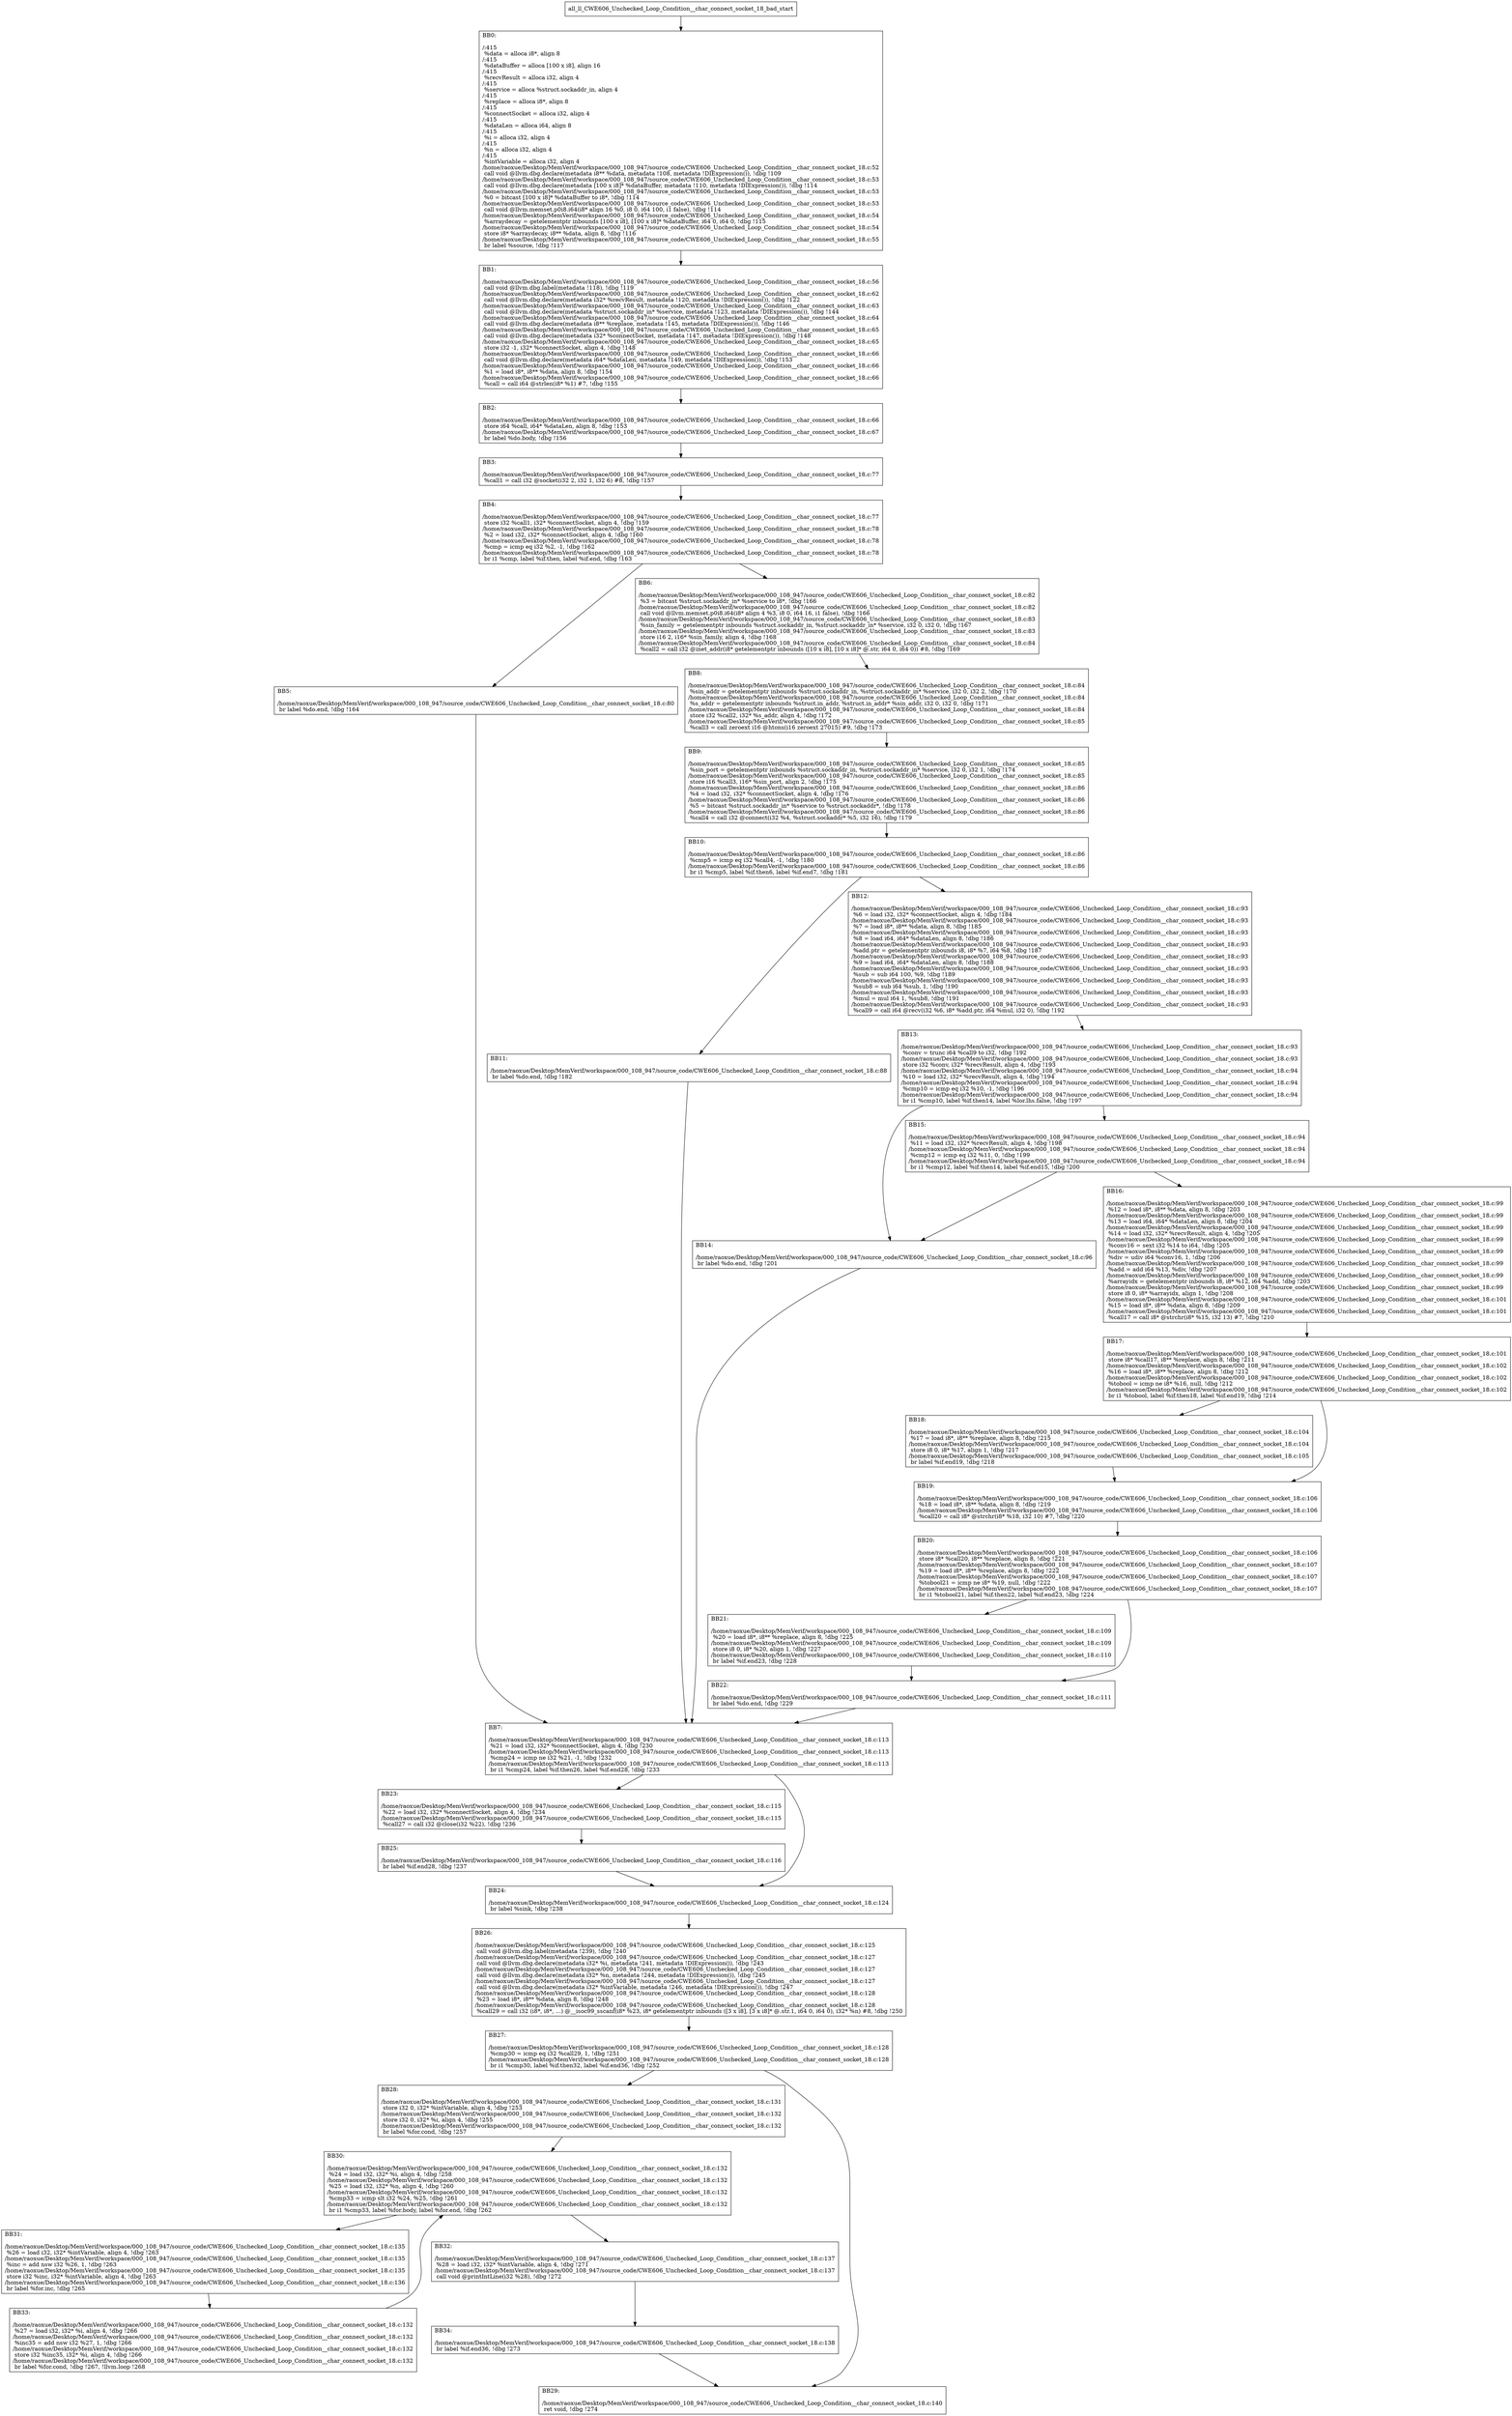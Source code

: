 digraph "CFG for'all_ll_CWE606_Unchecked_Loop_Condition__char_connect_socket_18_bad' function" {
	BBall_ll_CWE606_Unchecked_Loop_Condition__char_connect_socket_18_bad_start[shape=record,label="{all_ll_CWE606_Unchecked_Loop_Condition__char_connect_socket_18_bad_start}"];
	BBall_ll_CWE606_Unchecked_Loop_Condition__char_connect_socket_18_bad_start-> all_ll_CWE606_Unchecked_Loop_Condition__char_connect_socket_18_badBB0;
	all_ll_CWE606_Unchecked_Loop_Condition__char_connect_socket_18_badBB0 [shape=record, label="{BB0:\l\l/:415\l
  %data = alloca i8*, align 8\l
/:415\l
  %dataBuffer = alloca [100 x i8], align 16\l
/:415\l
  %recvResult = alloca i32, align 4\l
/:415\l
  %service = alloca %struct.sockaddr_in, align 4\l
/:415\l
  %replace = alloca i8*, align 8\l
/:415\l
  %connectSocket = alloca i32, align 4\l
/:415\l
  %dataLen = alloca i64, align 8\l
/:415\l
  %i = alloca i32, align 4\l
/:415\l
  %n = alloca i32, align 4\l
/:415\l
  %intVariable = alloca i32, align 4\l
/home/raoxue/Desktop/MemVerif/workspace/000_108_947/source_code/CWE606_Unchecked_Loop_Condition__char_connect_socket_18.c:52\l
  call void @llvm.dbg.declare(metadata i8** %data, metadata !108, metadata !DIExpression()), !dbg !109\l
/home/raoxue/Desktop/MemVerif/workspace/000_108_947/source_code/CWE606_Unchecked_Loop_Condition__char_connect_socket_18.c:53\l
  call void @llvm.dbg.declare(metadata [100 x i8]* %dataBuffer, metadata !110, metadata !DIExpression()), !dbg !114\l
/home/raoxue/Desktop/MemVerif/workspace/000_108_947/source_code/CWE606_Unchecked_Loop_Condition__char_connect_socket_18.c:53\l
  %0 = bitcast [100 x i8]* %dataBuffer to i8*, !dbg !114\l
/home/raoxue/Desktop/MemVerif/workspace/000_108_947/source_code/CWE606_Unchecked_Loop_Condition__char_connect_socket_18.c:53\l
  call void @llvm.memset.p0i8.i64(i8* align 16 %0, i8 0, i64 100, i1 false), !dbg !114\l
/home/raoxue/Desktop/MemVerif/workspace/000_108_947/source_code/CWE606_Unchecked_Loop_Condition__char_connect_socket_18.c:54\l
  %arraydecay = getelementptr inbounds [100 x i8], [100 x i8]* %dataBuffer, i64 0, i64 0, !dbg !115\l
/home/raoxue/Desktop/MemVerif/workspace/000_108_947/source_code/CWE606_Unchecked_Loop_Condition__char_connect_socket_18.c:54\l
  store i8* %arraydecay, i8** %data, align 8, !dbg !116\l
/home/raoxue/Desktop/MemVerif/workspace/000_108_947/source_code/CWE606_Unchecked_Loop_Condition__char_connect_socket_18.c:55\l
  br label %source, !dbg !117\l
}"];
	all_ll_CWE606_Unchecked_Loop_Condition__char_connect_socket_18_badBB0-> all_ll_CWE606_Unchecked_Loop_Condition__char_connect_socket_18_badBB1;
	all_ll_CWE606_Unchecked_Loop_Condition__char_connect_socket_18_badBB1 [shape=record, label="{BB1:\l\l/home/raoxue/Desktop/MemVerif/workspace/000_108_947/source_code/CWE606_Unchecked_Loop_Condition__char_connect_socket_18.c:56\l
  call void @llvm.dbg.label(metadata !118), !dbg !119\l
/home/raoxue/Desktop/MemVerif/workspace/000_108_947/source_code/CWE606_Unchecked_Loop_Condition__char_connect_socket_18.c:62\l
  call void @llvm.dbg.declare(metadata i32* %recvResult, metadata !120, metadata !DIExpression()), !dbg !122\l
/home/raoxue/Desktop/MemVerif/workspace/000_108_947/source_code/CWE606_Unchecked_Loop_Condition__char_connect_socket_18.c:63\l
  call void @llvm.dbg.declare(metadata %struct.sockaddr_in* %service, metadata !123, metadata !DIExpression()), !dbg !144\l
/home/raoxue/Desktop/MemVerif/workspace/000_108_947/source_code/CWE606_Unchecked_Loop_Condition__char_connect_socket_18.c:64\l
  call void @llvm.dbg.declare(metadata i8** %replace, metadata !145, metadata !DIExpression()), !dbg !146\l
/home/raoxue/Desktop/MemVerif/workspace/000_108_947/source_code/CWE606_Unchecked_Loop_Condition__char_connect_socket_18.c:65\l
  call void @llvm.dbg.declare(metadata i32* %connectSocket, metadata !147, metadata !DIExpression()), !dbg !148\l
/home/raoxue/Desktop/MemVerif/workspace/000_108_947/source_code/CWE606_Unchecked_Loop_Condition__char_connect_socket_18.c:65\l
  store i32 -1, i32* %connectSocket, align 4, !dbg !148\l
/home/raoxue/Desktop/MemVerif/workspace/000_108_947/source_code/CWE606_Unchecked_Loop_Condition__char_connect_socket_18.c:66\l
  call void @llvm.dbg.declare(metadata i64* %dataLen, metadata !149, metadata !DIExpression()), !dbg !153\l
/home/raoxue/Desktop/MemVerif/workspace/000_108_947/source_code/CWE606_Unchecked_Loop_Condition__char_connect_socket_18.c:66\l
  %1 = load i8*, i8** %data, align 8, !dbg !154\l
/home/raoxue/Desktop/MemVerif/workspace/000_108_947/source_code/CWE606_Unchecked_Loop_Condition__char_connect_socket_18.c:66\l
  %call = call i64 @strlen(i8* %1) #7, !dbg !155\l
}"];
	all_ll_CWE606_Unchecked_Loop_Condition__char_connect_socket_18_badBB1-> all_ll_CWE606_Unchecked_Loop_Condition__char_connect_socket_18_badBB2;
	all_ll_CWE606_Unchecked_Loop_Condition__char_connect_socket_18_badBB2 [shape=record, label="{BB2:\l\l/home/raoxue/Desktop/MemVerif/workspace/000_108_947/source_code/CWE606_Unchecked_Loop_Condition__char_connect_socket_18.c:66\l
  store i64 %call, i64* %dataLen, align 8, !dbg !153\l
/home/raoxue/Desktop/MemVerif/workspace/000_108_947/source_code/CWE606_Unchecked_Loop_Condition__char_connect_socket_18.c:67\l
  br label %do.body, !dbg !156\l
}"];
	all_ll_CWE606_Unchecked_Loop_Condition__char_connect_socket_18_badBB2-> all_ll_CWE606_Unchecked_Loop_Condition__char_connect_socket_18_badBB3;
	all_ll_CWE606_Unchecked_Loop_Condition__char_connect_socket_18_badBB3 [shape=record, label="{BB3:\l\l/home/raoxue/Desktop/MemVerif/workspace/000_108_947/source_code/CWE606_Unchecked_Loop_Condition__char_connect_socket_18.c:77\l
  %call1 = call i32 @socket(i32 2, i32 1, i32 6) #8, !dbg !157\l
}"];
	all_ll_CWE606_Unchecked_Loop_Condition__char_connect_socket_18_badBB3-> all_ll_CWE606_Unchecked_Loop_Condition__char_connect_socket_18_badBB4;
	all_ll_CWE606_Unchecked_Loop_Condition__char_connect_socket_18_badBB4 [shape=record, label="{BB4:\l\l/home/raoxue/Desktop/MemVerif/workspace/000_108_947/source_code/CWE606_Unchecked_Loop_Condition__char_connect_socket_18.c:77\l
  store i32 %call1, i32* %connectSocket, align 4, !dbg !159\l
/home/raoxue/Desktop/MemVerif/workspace/000_108_947/source_code/CWE606_Unchecked_Loop_Condition__char_connect_socket_18.c:78\l
  %2 = load i32, i32* %connectSocket, align 4, !dbg !160\l
/home/raoxue/Desktop/MemVerif/workspace/000_108_947/source_code/CWE606_Unchecked_Loop_Condition__char_connect_socket_18.c:78\l
  %cmp = icmp eq i32 %2, -1, !dbg !162\l
/home/raoxue/Desktop/MemVerif/workspace/000_108_947/source_code/CWE606_Unchecked_Loop_Condition__char_connect_socket_18.c:78\l
  br i1 %cmp, label %if.then, label %if.end, !dbg !163\l
}"];
	all_ll_CWE606_Unchecked_Loop_Condition__char_connect_socket_18_badBB4-> all_ll_CWE606_Unchecked_Loop_Condition__char_connect_socket_18_badBB5;
	all_ll_CWE606_Unchecked_Loop_Condition__char_connect_socket_18_badBB4-> all_ll_CWE606_Unchecked_Loop_Condition__char_connect_socket_18_badBB6;
	all_ll_CWE606_Unchecked_Loop_Condition__char_connect_socket_18_badBB5 [shape=record, label="{BB5:\l\l/home/raoxue/Desktop/MemVerif/workspace/000_108_947/source_code/CWE606_Unchecked_Loop_Condition__char_connect_socket_18.c:80\l
  br label %do.end, !dbg !164\l
}"];
	all_ll_CWE606_Unchecked_Loop_Condition__char_connect_socket_18_badBB5-> all_ll_CWE606_Unchecked_Loop_Condition__char_connect_socket_18_badBB7;
	all_ll_CWE606_Unchecked_Loop_Condition__char_connect_socket_18_badBB6 [shape=record, label="{BB6:\l\l/home/raoxue/Desktop/MemVerif/workspace/000_108_947/source_code/CWE606_Unchecked_Loop_Condition__char_connect_socket_18.c:82\l
  %3 = bitcast %struct.sockaddr_in* %service to i8*, !dbg !166\l
/home/raoxue/Desktop/MemVerif/workspace/000_108_947/source_code/CWE606_Unchecked_Loop_Condition__char_connect_socket_18.c:82\l
  call void @llvm.memset.p0i8.i64(i8* align 4 %3, i8 0, i64 16, i1 false), !dbg !166\l
/home/raoxue/Desktop/MemVerif/workspace/000_108_947/source_code/CWE606_Unchecked_Loop_Condition__char_connect_socket_18.c:83\l
  %sin_family = getelementptr inbounds %struct.sockaddr_in, %struct.sockaddr_in* %service, i32 0, i32 0, !dbg !167\l
/home/raoxue/Desktop/MemVerif/workspace/000_108_947/source_code/CWE606_Unchecked_Loop_Condition__char_connect_socket_18.c:83\l
  store i16 2, i16* %sin_family, align 4, !dbg !168\l
/home/raoxue/Desktop/MemVerif/workspace/000_108_947/source_code/CWE606_Unchecked_Loop_Condition__char_connect_socket_18.c:84\l
  %call2 = call i32 @inet_addr(i8* getelementptr inbounds ([10 x i8], [10 x i8]* @.str, i64 0, i64 0)) #8, !dbg !169\l
}"];
	all_ll_CWE606_Unchecked_Loop_Condition__char_connect_socket_18_badBB6-> all_ll_CWE606_Unchecked_Loop_Condition__char_connect_socket_18_badBB8;
	all_ll_CWE606_Unchecked_Loop_Condition__char_connect_socket_18_badBB8 [shape=record, label="{BB8:\l\l/home/raoxue/Desktop/MemVerif/workspace/000_108_947/source_code/CWE606_Unchecked_Loop_Condition__char_connect_socket_18.c:84\l
  %sin_addr = getelementptr inbounds %struct.sockaddr_in, %struct.sockaddr_in* %service, i32 0, i32 2, !dbg !170\l
/home/raoxue/Desktop/MemVerif/workspace/000_108_947/source_code/CWE606_Unchecked_Loop_Condition__char_connect_socket_18.c:84\l
  %s_addr = getelementptr inbounds %struct.in_addr, %struct.in_addr* %sin_addr, i32 0, i32 0, !dbg !171\l
/home/raoxue/Desktop/MemVerif/workspace/000_108_947/source_code/CWE606_Unchecked_Loop_Condition__char_connect_socket_18.c:84\l
  store i32 %call2, i32* %s_addr, align 4, !dbg !172\l
/home/raoxue/Desktop/MemVerif/workspace/000_108_947/source_code/CWE606_Unchecked_Loop_Condition__char_connect_socket_18.c:85\l
  %call3 = call zeroext i16 @htons(i16 zeroext 27015) #9, !dbg !173\l
}"];
	all_ll_CWE606_Unchecked_Loop_Condition__char_connect_socket_18_badBB8-> all_ll_CWE606_Unchecked_Loop_Condition__char_connect_socket_18_badBB9;
	all_ll_CWE606_Unchecked_Loop_Condition__char_connect_socket_18_badBB9 [shape=record, label="{BB9:\l\l/home/raoxue/Desktop/MemVerif/workspace/000_108_947/source_code/CWE606_Unchecked_Loop_Condition__char_connect_socket_18.c:85\l
  %sin_port = getelementptr inbounds %struct.sockaddr_in, %struct.sockaddr_in* %service, i32 0, i32 1, !dbg !174\l
/home/raoxue/Desktop/MemVerif/workspace/000_108_947/source_code/CWE606_Unchecked_Loop_Condition__char_connect_socket_18.c:85\l
  store i16 %call3, i16* %sin_port, align 2, !dbg !175\l
/home/raoxue/Desktop/MemVerif/workspace/000_108_947/source_code/CWE606_Unchecked_Loop_Condition__char_connect_socket_18.c:86\l
  %4 = load i32, i32* %connectSocket, align 4, !dbg !176\l
/home/raoxue/Desktop/MemVerif/workspace/000_108_947/source_code/CWE606_Unchecked_Loop_Condition__char_connect_socket_18.c:86\l
  %5 = bitcast %struct.sockaddr_in* %service to %struct.sockaddr*, !dbg !178\l
/home/raoxue/Desktop/MemVerif/workspace/000_108_947/source_code/CWE606_Unchecked_Loop_Condition__char_connect_socket_18.c:86\l
  %call4 = call i32 @connect(i32 %4, %struct.sockaddr* %5, i32 16), !dbg !179\l
}"];
	all_ll_CWE606_Unchecked_Loop_Condition__char_connect_socket_18_badBB9-> all_ll_CWE606_Unchecked_Loop_Condition__char_connect_socket_18_badBB10;
	all_ll_CWE606_Unchecked_Loop_Condition__char_connect_socket_18_badBB10 [shape=record, label="{BB10:\l\l/home/raoxue/Desktop/MemVerif/workspace/000_108_947/source_code/CWE606_Unchecked_Loop_Condition__char_connect_socket_18.c:86\l
  %cmp5 = icmp eq i32 %call4, -1, !dbg !180\l
/home/raoxue/Desktop/MemVerif/workspace/000_108_947/source_code/CWE606_Unchecked_Loop_Condition__char_connect_socket_18.c:86\l
  br i1 %cmp5, label %if.then6, label %if.end7, !dbg !181\l
}"];
	all_ll_CWE606_Unchecked_Loop_Condition__char_connect_socket_18_badBB10-> all_ll_CWE606_Unchecked_Loop_Condition__char_connect_socket_18_badBB11;
	all_ll_CWE606_Unchecked_Loop_Condition__char_connect_socket_18_badBB10-> all_ll_CWE606_Unchecked_Loop_Condition__char_connect_socket_18_badBB12;
	all_ll_CWE606_Unchecked_Loop_Condition__char_connect_socket_18_badBB11 [shape=record, label="{BB11:\l\l/home/raoxue/Desktop/MemVerif/workspace/000_108_947/source_code/CWE606_Unchecked_Loop_Condition__char_connect_socket_18.c:88\l
  br label %do.end, !dbg !182\l
}"];
	all_ll_CWE606_Unchecked_Loop_Condition__char_connect_socket_18_badBB11-> all_ll_CWE606_Unchecked_Loop_Condition__char_connect_socket_18_badBB7;
	all_ll_CWE606_Unchecked_Loop_Condition__char_connect_socket_18_badBB12 [shape=record, label="{BB12:\l\l/home/raoxue/Desktop/MemVerif/workspace/000_108_947/source_code/CWE606_Unchecked_Loop_Condition__char_connect_socket_18.c:93\l
  %6 = load i32, i32* %connectSocket, align 4, !dbg !184\l
/home/raoxue/Desktop/MemVerif/workspace/000_108_947/source_code/CWE606_Unchecked_Loop_Condition__char_connect_socket_18.c:93\l
  %7 = load i8*, i8** %data, align 8, !dbg !185\l
/home/raoxue/Desktop/MemVerif/workspace/000_108_947/source_code/CWE606_Unchecked_Loop_Condition__char_connect_socket_18.c:93\l
  %8 = load i64, i64* %dataLen, align 8, !dbg !186\l
/home/raoxue/Desktop/MemVerif/workspace/000_108_947/source_code/CWE606_Unchecked_Loop_Condition__char_connect_socket_18.c:93\l
  %add.ptr = getelementptr inbounds i8, i8* %7, i64 %8, !dbg !187\l
/home/raoxue/Desktop/MemVerif/workspace/000_108_947/source_code/CWE606_Unchecked_Loop_Condition__char_connect_socket_18.c:93\l
  %9 = load i64, i64* %dataLen, align 8, !dbg !188\l
/home/raoxue/Desktop/MemVerif/workspace/000_108_947/source_code/CWE606_Unchecked_Loop_Condition__char_connect_socket_18.c:93\l
  %sub = sub i64 100, %9, !dbg !189\l
/home/raoxue/Desktop/MemVerif/workspace/000_108_947/source_code/CWE606_Unchecked_Loop_Condition__char_connect_socket_18.c:93\l
  %sub8 = sub i64 %sub, 1, !dbg !190\l
/home/raoxue/Desktop/MemVerif/workspace/000_108_947/source_code/CWE606_Unchecked_Loop_Condition__char_connect_socket_18.c:93\l
  %mul = mul i64 1, %sub8, !dbg !191\l
/home/raoxue/Desktop/MemVerif/workspace/000_108_947/source_code/CWE606_Unchecked_Loop_Condition__char_connect_socket_18.c:93\l
  %call9 = call i64 @recv(i32 %6, i8* %add.ptr, i64 %mul, i32 0), !dbg !192\l
}"];
	all_ll_CWE606_Unchecked_Loop_Condition__char_connect_socket_18_badBB12-> all_ll_CWE606_Unchecked_Loop_Condition__char_connect_socket_18_badBB13;
	all_ll_CWE606_Unchecked_Loop_Condition__char_connect_socket_18_badBB13 [shape=record, label="{BB13:\l\l/home/raoxue/Desktop/MemVerif/workspace/000_108_947/source_code/CWE606_Unchecked_Loop_Condition__char_connect_socket_18.c:93\l
  %conv = trunc i64 %call9 to i32, !dbg !192\l
/home/raoxue/Desktop/MemVerif/workspace/000_108_947/source_code/CWE606_Unchecked_Loop_Condition__char_connect_socket_18.c:93\l
  store i32 %conv, i32* %recvResult, align 4, !dbg !193\l
/home/raoxue/Desktop/MemVerif/workspace/000_108_947/source_code/CWE606_Unchecked_Loop_Condition__char_connect_socket_18.c:94\l
  %10 = load i32, i32* %recvResult, align 4, !dbg !194\l
/home/raoxue/Desktop/MemVerif/workspace/000_108_947/source_code/CWE606_Unchecked_Loop_Condition__char_connect_socket_18.c:94\l
  %cmp10 = icmp eq i32 %10, -1, !dbg !196\l
/home/raoxue/Desktop/MemVerif/workspace/000_108_947/source_code/CWE606_Unchecked_Loop_Condition__char_connect_socket_18.c:94\l
  br i1 %cmp10, label %if.then14, label %lor.lhs.false, !dbg !197\l
}"];
	all_ll_CWE606_Unchecked_Loop_Condition__char_connect_socket_18_badBB13-> all_ll_CWE606_Unchecked_Loop_Condition__char_connect_socket_18_badBB14;
	all_ll_CWE606_Unchecked_Loop_Condition__char_connect_socket_18_badBB13-> all_ll_CWE606_Unchecked_Loop_Condition__char_connect_socket_18_badBB15;
	all_ll_CWE606_Unchecked_Loop_Condition__char_connect_socket_18_badBB15 [shape=record, label="{BB15:\l\l/home/raoxue/Desktop/MemVerif/workspace/000_108_947/source_code/CWE606_Unchecked_Loop_Condition__char_connect_socket_18.c:94\l
  %11 = load i32, i32* %recvResult, align 4, !dbg !198\l
/home/raoxue/Desktop/MemVerif/workspace/000_108_947/source_code/CWE606_Unchecked_Loop_Condition__char_connect_socket_18.c:94\l
  %cmp12 = icmp eq i32 %11, 0, !dbg !199\l
/home/raoxue/Desktop/MemVerif/workspace/000_108_947/source_code/CWE606_Unchecked_Loop_Condition__char_connect_socket_18.c:94\l
  br i1 %cmp12, label %if.then14, label %if.end15, !dbg !200\l
}"];
	all_ll_CWE606_Unchecked_Loop_Condition__char_connect_socket_18_badBB15-> all_ll_CWE606_Unchecked_Loop_Condition__char_connect_socket_18_badBB14;
	all_ll_CWE606_Unchecked_Loop_Condition__char_connect_socket_18_badBB15-> all_ll_CWE606_Unchecked_Loop_Condition__char_connect_socket_18_badBB16;
	all_ll_CWE606_Unchecked_Loop_Condition__char_connect_socket_18_badBB14 [shape=record, label="{BB14:\l\l/home/raoxue/Desktop/MemVerif/workspace/000_108_947/source_code/CWE606_Unchecked_Loop_Condition__char_connect_socket_18.c:96\l
  br label %do.end, !dbg !201\l
}"];
	all_ll_CWE606_Unchecked_Loop_Condition__char_connect_socket_18_badBB14-> all_ll_CWE606_Unchecked_Loop_Condition__char_connect_socket_18_badBB7;
	all_ll_CWE606_Unchecked_Loop_Condition__char_connect_socket_18_badBB16 [shape=record, label="{BB16:\l\l/home/raoxue/Desktop/MemVerif/workspace/000_108_947/source_code/CWE606_Unchecked_Loop_Condition__char_connect_socket_18.c:99\l
  %12 = load i8*, i8** %data, align 8, !dbg !203\l
/home/raoxue/Desktop/MemVerif/workspace/000_108_947/source_code/CWE606_Unchecked_Loop_Condition__char_connect_socket_18.c:99\l
  %13 = load i64, i64* %dataLen, align 8, !dbg !204\l
/home/raoxue/Desktop/MemVerif/workspace/000_108_947/source_code/CWE606_Unchecked_Loop_Condition__char_connect_socket_18.c:99\l
  %14 = load i32, i32* %recvResult, align 4, !dbg !205\l
/home/raoxue/Desktop/MemVerif/workspace/000_108_947/source_code/CWE606_Unchecked_Loop_Condition__char_connect_socket_18.c:99\l
  %conv16 = sext i32 %14 to i64, !dbg !205\l
/home/raoxue/Desktop/MemVerif/workspace/000_108_947/source_code/CWE606_Unchecked_Loop_Condition__char_connect_socket_18.c:99\l
  %div = udiv i64 %conv16, 1, !dbg !206\l
/home/raoxue/Desktop/MemVerif/workspace/000_108_947/source_code/CWE606_Unchecked_Loop_Condition__char_connect_socket_18.c:99\l
  %add = add i64 %13, %div, !dbg !207\l
/home/raoxue/Desktop/MemVerif/workspace/000_108_947/source_code/CWE606_Unchecked_Loop_Condition__char_connect_socket_18.c:99\l
  %arrayidx = getelementptr inbounds i8, i8* %12, i64 %add, !dbg !203\l
/home/raoxue/Desktop/MemVerif/workspace/000_108_947/source_code/CWE606_Unchecked_Loop_Condition__char_connect_socket_18.c:99\l
  store i8 0, i8* %arrayidx, align 1, !dbg !208\l
/home/raoxue/Desktop/MemVerif/workspace/000_108_947/source_code/CWE606_Unchecked_Loop_Condition__char_connect_socket_18.c:101\l
  %15 = load i8*, i8** %data, align 8, !dbg !209\l
/home/raoxue/Desktop/MemVerif/workspace/000_108_947/source_code/CWE606_Unchecked_Loop_Condition__char_connect_socket_18.c:101\l
  %call17 = call i8* @strchr(i8* %15, i32 13) #7, !dbg !210\l
}"];
	all_ll_CWE606_Unchecked_Loop_Condition__char_connect_socket_18_badBB16-> all_ll_CWE606_Unchecked_Loop_Condition__char_connect_socket_18_badBB17;
	all_ll_CWE606_Unchecked_Loop_Condition__char_connect_socket_18_badBB17 [shape=record, label="{BB17:\l\l/home/raoxue/Desktop/MemVerif/workspace/000_108_947/source_code/CWE606_Unchecked_Loop_Condition__char_connect_socket_18.c:101\l
  store i8* %call17, i8** %replace, align 8, !dbg !211\l
/home/raoxue/Desktop/MemVerif/workspace/000_108_947/source_code/CWE606_Unchecked_Loop_Condition__char_connect_socket_18.c:102\l
  %16 = load i8*, i8** %replace, align 8, !dbg !212\l
/home/raoxue/Desktop/MemVerif/workspace/000_108_947/source_code/CWE606_Unchecked_Loop_Condition__char_connect_socket_18.c:102\l
  %tobool = icmp ne i8* %16, null, !dbg !212\l
/home/raoxue/Desktop/MemVerif/workspace/000_108_947/source_code/CWE606_Unchecked_Loop_Condition__char_connect_socket_18.c:102\l
  br i1 %tobool, label %if.then18, label %if.end19, !dbg !214\l
}"];
	all_ll_CWE606_Unchecked_Loop_Condition__char_connect_socket_18_badBB17-> all_ll_CWE606_Unchecked_Loop_Condition__char_connect_socket_18_badBB18;
	all_ll_CWE606_Unchecked_Loop_Condition__char_connect_socket_18_badBB17-> all_ll_CWE606_Unchecked_Loop_Condition__char_connect_socket_18_badBB19;
	all_ll_CWE606_Unchecked_Loop_Condition__char_connect_socket_18_badBB18 [shape=record, label="{BB18:\l\l/home/raoxue/Desktop/MemVerif/workspace/000_108_947/source_code/CWE606_Unchecked_Loop_Condition__char_connect_socket_18.c:104\l
  %17 = load i8*, i8** %replace, align 8, !dbg !215\l
/home/raoxue/Desktop/MemVerif/workspace/000_108_947/source_code/CWE606_Unchecked_Loop_Condition__char_connect_socket_18.c:104\l
  store i8 0, i8* %17, align 1, !dbg !217\l
/home/raoxue/Desktop/MemVerif/workspace/000_108_947/source_code/CWE606_Unchecked_Loop_Condition__char_connect_socket_18.c:105\l
  br label %if.end19, !dbg !218\l
}"];
	all_ll_CWE606_Unchecked_Loop_Condition__char_connect_socket_18_badBB18-> all_ll_CWE606_Unchecked_Loop_Condition__char_connect_socket_18_badBB19;
	all_ll_CWE606_Unchecked_Loop_Condition__char_connect_socket_18_badBB19 [shape=record, label="{BB19:\l\l/home/raoxue/Desktop/MemVerif/workspace/000_108_947/source_code/CWE606_Unchecked_Loop_Condition__char_connect_socket_18.c:106\l
  %18 = load i8*, i8** %data, align 8, !dbg !219\l
/home/raoxue/Desktop/MemVerif/workspace/000_108_947/source_code/CWE606_Unchecked_Loop_Condition__char_connect_socket_18.c:106\l
  %call20 = call i8* @strchr(i8* %18, i32 10) #7, !dbg !220\l
}"];
	all_ll_CWE606_Unchecked_Loop_Condition__char_connect_socket_18_badBB19-> all_ll_CWE606_Unchecked_Loop_Condition__char_connect_socket_18_badBB20;
	all_ll_CWE606_Unchecked_Loop_Condition__char_connect_socket_18_badBB20 [shape=record, label="{BB20:\l\l/home/raoxue/Desktop/MemVerif/workspace/000_108_947/source_code/CWE606_Unchecked_Loop_Condition__char_connect_socket_18.c:106\l
  store i8* %call20, i8** %replace, align 8, !dbg !221\l
/home/raoxue/Desktop/MemVerif/workspace/000_108_947/source_code/CWE606_Unchecked_Loop_Condition__char_connect_socket_18.c:107\l
  %19 = load i8*, i8** %replace, align 8, !dbg !222\l
/home/raoxue/Desktop/MemVerif/workspace/000_108_947/source_code/CWE606_Unchecked_Loop_Condition__char_connect_socket_18.c:107\l
  %tobool21 = icmp ne i8* %19, null, !dbg !222\l
/home/raoxue/Desktop/MemVerif/workspace/000_108_947/source_code/CWE606_Unchecked_Loop_Condition__char_connect_socket_18.c:107\l
  br i1 %tobool21, label %if.then22, label %if.end23, !dbg !224\l
}"];
	all_ll_CWE606_Unchecked_Loop_Condition__char_connect_socket_18_badBB20-> all_ll_CWE606_Unchecked_Loop_Condition__char_connect_socket_18_badBB21;
	all_ll_CWE606_Unchecked_Loop_Condition__char_connect_socket_18_badBB20-> all_ll_CWE606_Unchecked_Loop_Condition__char_connect_socket_18_badBB22;
	all_ll_CWE606_Unchecked_Loop_Condition__char_connect_socket_18_badBB21 [shape=record, label="{BB21:\l\l/home/raoxue/Desktop/MemVerif/workspace/000_108_947/source_code/CWE606_Unchecked_Loop_Condition__char_connect_socket_18.c:109\l
  %20 = load i8*, i8** %replace, align 8, !dbg !225\l
/home/raoxue/Desktop/MemVerif/workspace/000_108_947/source_code/CWE606_Unchecked_Loop_Condition__char_connect_socket_18.c:109\l
  store i8 0, i8* %20, align 1, !dbg !227\l
/home/raoxue/Desktop/MemVerif/workspace/000_108_947/source_code/CWE606_Unchecked_Loop_Condition__char_connect_socket_18.c:110\l
  br label %if.end23, !dbg !228\l
}"];
	all_ll_CWE606_Unchecked_Loop_Condition__char_connect_socket_18_badBB21-> all_ll_CWE606_Unchecked_Loop_Condition__char_connect_socket_18_badBB22;
	all_ll_CWE606_Unchecked_Loop_Condition__char_connect_socket_18_badBB22 [shape=record, label="{BB22:\l\l/home/raoxue/Desktop/MemVerif/workspace/000_108_947/source_code/CWE606_Unchecked_Loop_Condition__char_connect_socket_18.c:111\l
  br label %do.end, !dbg !229\l
}"];
	all_ll_CWE606_Unchecked_Loop_Condition__char_connect_socket_18_badBB22-> all_ll_CWE606_Unchecked_Loop_Condition__char_connect_socket_18_badBB7;
	all_ll_CWE606_Unchecked_Loop_Condition__char_connect_socket_18_badBB7 [shape=record, label="{BB7:\l\l/home/raoxue/Desktop/MemVerif/workspace/000_108_947/source_code/CWE606_Unchecked_Loop_Condition__char_connect_socket_18.c:113\l
  %21 = load i32, i32* %connectSocket, align 4, !dbg !230\l
/home/raoxue/Desktop/MemVerif/workspace/000_108_947/source_code/CWE606_Unchecked_Loop_Condition__char_connect_socket_18.c:113\l
  %cmp24 = icmp ne i32 %21, -1, !dbg !232\l
/home/raoxue/Desktop/MemVerif/workspace/000_108_947/source_code/CWE606_Unchecked_Loop_Condition__char_connect_socket_18.c:113\l
  br i1 %cmp24, label %if.then26, label %if.end28, !dbg !233\l
}"];
	all_ll_CWE606_Unchecked_Loop_Condition__char_connect_socket_18_badBB7-> all_ll_CWE606_Unchecked_Loop_Condition__char_connect_socket_18_badBB23;
	all_ll_CWE606_Unchecked_Loop_Condition__char_connect_socket_18_badBB7-> all_ll_CWE606_Unchecked_Loop_Condition__char_connect_socket_18_badBB24;
	all_ll_CWE606_Unchecked_Loop_Condition__char_connect_socket_18_badBB23 [shape=record, label="{BB23:\l\l/home/raoxue/Desktop/MemVerif/workspace/000_108_947/source_code/CWE606_Unchecked_Loop_Condition__char_connect_socket_18.c:115\l
  %22 = load i32, i32* %connectSocket, align 4, !dbg !234\l
/home/raoxue/Desktop/MemVerif/workspace/000_108_947/source_code/CWE606_Unchecked_Loop_Condition__char_connect_socket_18.c:115\l
  %call27 = call i32 @close(i32 %22), !dbg !236\l
}"];
	all_ll_CWE606_Unchecked_Loop_Condition__char_connect_socket_18_badBB23-> all_ll_CWE606_Unchecked_Loop_Condition__char_connect_socket_18_badBB25;
	all_ll_CWE606_Unchecked_Loop_Condition__char_connect_socket_18_badBB25 [shape=record, label="{BB25:\l\l/home/raoxue/Desktop/MemVerif/workspace/000_108_947/source_code/CWE606_Unchecked_Loop_Condition__char_connect_socket_18.c:116\l
  br label %if.end28, !dbg !237\l
}"];
	all_ll_CWE606_Unchecked_Loop_Condition__char_connect_socket_18_badBB25-> all_ll_CWE606_Unchecked_Loop_Condition__char_connect_socket_18_badBB24;
	all_ll_CWE606_Unchecked_Loop_Condition__char_connect_socket_18_badBB24 [shape=record, label="{BB24:\l\l/home/raoxue/Desktop/MemVerif/workspace/000_108_947/source_code/CWE606_Unchecked_Loop_Condition__char_connect_socket_18.c:124\l
  br label %sink, !dbg !238\l
}"];
	all_ll_CWE606_Unchecked_Loop_Condition__char_connect_socket_18_badBB24-> all_ll_CWE606_Unchecked_Loop_Condition__char_connect_socket_18_badBB26;
	all_ll_CWE606_Unchecked_Loop_Condition__char_connect_socket_18_badBB26 [shape=record, label="{BB26:\l\l/home/raoxue/Desktop/MemVerif/workspace/000_108_947/source_code/CWE606_Unchecked_Loop_Condition__char_connect_socket_18.c:125\l
  call void @llvm.dbg.label(metadata !239), !dbg !240\l
/home/raoxue/Desktop/MemVerif/workspace/000_108_947/source_code/CWE606_Unchecked_Loop_Condition__char_connect_socket_18.c:127\l
  call void @llvm.dbg.declare(metadata i32* %i, metadata !241, metadata !DIExpression()), !dbg !243\l
/home/raoxue/Desktop/MemVerif/workspace/000_108_947/source_code/CWE606_Unchecked_Loop_Condition__char_connect_socket_18.c:127\l
  call void @llvm.dbg.declare(metadata i32* %n, metadata !244, metadata !DIExpression()), !dbg !245\l
/home/raoxue/Desktop/MemVerif/workspace/000_108_947/source_code/CWE606_Unchecked_Loop_Condition__char_connect_socket_18.c:127\l
  call void @llvm.dbg.declare(metadata i32* %intVariable, metadata !246, metadata !DIExpression()), !dbg !247\l
/home/raoxue/Desktop/MemVerif/workspace/000_108_947/source_code/CWE606_Unchecked_Loop_Condition__char_connect_socket_18.c:128\l
  %23 = load i8*, i8** %data, align 8, !dbg !248\l
/home/raoxue/Desktop/MemVerif/workspace/000_108_947/source_code/CWE606_Unchecked_Loop_Condition__char_connect_socket_18.c:128\l
  %call29 = call i32 (i8*, i8*, ...) @__isoc99_sscanf(i8* %23, i8* getelementptr inbounds ([3 x i8], [3 x i8]* @.str.1, i64 0, i64 0), i32* %n) #8, !dbg !250\l
}"];
	all_ll_CWE606_Unchecked_Loop_Condition__char_connect_socket_18_badBB26-> all_ll_CWE606_Unchecked_Loop_Condition__char_connect_socket_18_badBB27;
	all_ll_CWE606_Unchecked_Loop_Condition__char_connect_socket_18_badBB27 [shape=record, label="{BB27:\l\l/home/raoxue/Desktop/MemVerif/workspace/000_108_947/source_code/CWE606_Unchecked_Loop_Condition__char_connect_socket_18.c:128\l
  %cmp30 = icmp eq i32 %call29, 1, !dbg !251\l
/home/raoxue/Desktop/MemVerif/workspace/000_108_947/source_code/CWE606_Unchecked_Loop_Condition__char_connect_socket_18.c:128\l
  br i1 %cmp30, label %if.then32, label %if.end36, !dbg !252\l
}"];
	all_ll_CWE606_Unchecked_Loop_Condition__char_connect_socket_18_badBB27-> all_ll_CWE606_Unchecked_Loop_Condition__char_connect_socket_18_badBB28;
	all_ll_CWE606_Unchecked_Loop_Condition__char_connect_socket_18_badBB27-> all_ll_CWE606_Unchecked_Loop_Condition__char_connect_socket_18_badBB29;
	all_ll_CWE606_Unchecked_Loop_Condition__char_connect_socket_18_badBB28 [shape=record, label="{BB28:\l\l/home/raoxue/Desktop/MemVerif/workspace/000_108_947/source_code/CWE606_Unchecked_Loop_Condition__char_connect_socket_18.c:131\l
  store i32 0, i32* %intVariable, align 4, !dbg !253\l
/home/raoxue/Desktop/MemVerif/workspace/000_108_947/source_code/CWE606_Unchecked_Loop_Condition__char_connect_socket_18.c:132\l
  store i32 0, i32* %i, align 4, !dbg !255\l
/home/raoxue/Desktop/MemVerif/workspace/000_108_947/source_code/CWE606_Unchecked_Loop_Condition__char_connect_socket_18.c:132\l
  br label %for.cond, !dbg !257\l
}"];
	all_ll_CWE606_Unchecked_Loop_Condition__char_connect_socket_18_badBB28-> all_ll_CWE606_Unchecked_Loop_Condition__char_connect_socket_18_badBB30;
	all_ll_CWE606_Unchecked_Loop_Condition__char_connect_socket_18_badBB30 [shape=record, label="{BB30:\l\l/home/raoxue/Desktop/MemVerif/workspace/000_108_947/source_code/CWE606_Unchecked_Loop_Condition__char_connect_socket_18.c:132\l
  %24 = load i32, i32* %i, align 4, !dbg !258\l
/home/raoxue/Desktop/MemVerif/workspace/000_108_947/source_code/CWE606_Unchecked_Loop_Condition__char_connect_socket_18.c:132\l
  %25 = load i32, i32* %n, align 4, !dbg !260\l
/home/raoxue/Desktop/MemVerif/workspace/000_108_947/source_code/CWE606_Unchecked_Loop_Condition__char_connect_socket_18.c:132\l
  %cmp33 = icmp slt i32 %24, %25, !dbg !261\l
/home/raoxue/Desktop/MemVerif/workspace/000_108_947/source_code/CWE606_Unchecked_Loop_Condition__char_connect_socket_18.c:132\l
  br i1 %cmp33, label %for.body, label %for.end, !dbg !262\l
}"];
	all_ll_CWE606_Unchecked_Loop_Condition__char_connect_socket_18_badBB30-> all_ll_CWE606_Unchecked_Loop_Condition__char_connect_socket_18_badBB31;
	all_ll_CWE606_Unchecked_Loop_Condition__char_connect_socket_18_badBB30-> all_ll_CWE606_Unchecked_Loop_Condition__char_connect_socket_18_badBB32;
	all_ll_CWE606_Unchecked_Loop_Condition__char_connect_socket_18_badBB31 [shape=record, label="{BB31:\l\l/home/raoxue/Desktop/MemVerif/workspace/000_108_947/source_code/CWE606_Unchecked_Loop_Condition__char_connect_socket_18.c:135\l
  %26 = load i32, i32* %intVariable, align 4, !dbg !263\l
/home/raoxue/Desktop/MemVerif/workspace/000_108_947/source_code/CWE606_Unchecked_Loop_Condition__char_connect_socket_18.c:135\l
  %inc = add nsw i32 %26, 1, !dbg !263\l
/home/raoxue/Desktop/MemVerif/workspace/000_108_947/source_code/CWE606_Unchecked_Loop_Condition__char_connect_socket_18.c:135\l
  store i32 %inc, i32* %intVariable, align 4, !dbg !263\l
/home/raoxue/Desktop/MemVerif/workspace/000_108_947/source_code/CWE606_Unchecked_Loop_Condition__char_connect_socket_18.c:136\l
  br label %for.inc, !dbg !265\l
}"];
	all_ll_CWE606_Unchecked_Loop_Condition__char_connect_socket_18_badBB31-> all_ll_CWE606_Unchecked_Loop_Condition__char_connect_socket_18_badBB33;
	all_ll_CWE606_Unchecked_Loop_Condition__char_connect_socket_18_badBB33 [shape=record, label="{BB33:\l\l/home/raoxue/Desktop/MemVerif/workspace/000_108_947/source_code/CWE606_Unchecked_Loop_Condition__char_connect_socket_18.c:132\l
  %27 = load i32, i32* %i, align 4, !dbg !266\l
/home/raoxue/Desktop/MemVerif/workspace/000_108_947/source_code/CWE606_Unchecked_Loop_Condition__char_connect_socket_18.c:132\l
  %inc35 = add nsw i32 %27, 1, !dbg !266\l
/home/raoxue/Desktop/MemVerif/workspace/000_108_947/source_code/CWE606_Unchecked_Loop_Condition__char_connect_socket_18.c:132\l
  store i32 %inc35, i32* %i, align 4, !dbg !266\l
/home/raoxue/Desktop/MemVerif/workspace/000_108_947/source_code/CWE606_Unchecked_Loop_Condition__char_connect_socket_18.c:132\l
  br label %for.cond, !dbg !267, !llvm.loop !268\l
}"];
	all_ll_CWE606_Unchecked_Loop_Condition__char_connect_socket_18_badBB33-> all_ll_CWE606_Unchecked_Loop_Condition__char_connect_socket_18_badBB30;
	all_ll_CWE606_Unchecked_Loop_Condition__char_connect_socket_18_badBB32 [shape=record, label="{BB32:\l\l/home/raoxue/Desktop/MemVerif/workspace/000_108_947/source_code/CWE606_Unchecked_Loop_Condition__char_connect_socket_18.c:137\l
  %28 = load i32, i32* %intVariable, align 4, !dbg !271\l
/home/raoxue/Desktop/MemVerif/workspace/000_108_947/source_code/CWE606_Unchecked_Loop_Condition__char_connect_socket_18.c:137\l
  call void @printIntLine(i32 %28), !dbg !272\l
}"];
	all_ll_CWE606_Unchecked_Loop_Condition__char_connect_socket_18_badBB32-> all_ll_CWE606_Unchecked_Loop_Condition__char_connect_socket_18_badBB34;
	all_ll_CWE606_Unchecked_Loop_Condition__char_connect_socket_18_badBB34 [shape=record, label="{BB34:\l\l/home/raoxue/Desktop/MemVerif/workspace/000_108_947/source_code/CWE606_Unchecked_Loop_Condition__char_connect_socket_18.c:138\l
  br label %if.end36, !dbg !273\l
}"];
	all_ll_CWE606_Unchecked_Loop_Condition__char_connect_socket_18_badBB34-> all_ll_CWE606_Unchecked_Loop_Condition__char_connect_socket_18_badBB29;
	all_ll_CWE606_Unchecked_Loop_Condition__char_connect_socket_18_badBB29 [shape=record, label="{BB29:\l\l/home/raoxue/Desktop/MemVerif/workspace/000_108_947/source_code/CWE606_Unchecked_Loop_Condition__char_connect_socket_18.c:140\l
  ret void, !dbg !274\l
}"];
}
